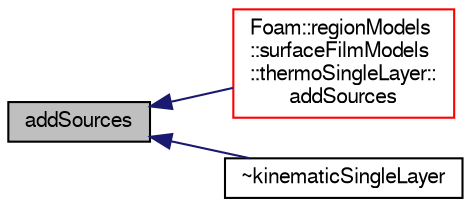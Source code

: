 digraph "addSources"
{
  bgcolor="transparent";
  edge [fontname="FreeSans",fontsize="10",labelfontname="FreeSans",labelfontsize="10"];
  node [fontname="FreeSans",fontsize="10",shape=record];
  rankdir="LR";
  Node3376 [label="addSources",height=0.2,width=0.4,color="black", fillcolor="grey75", style="filled", fontcolor="black"];
  Node3376 -> Node3377 [dir="back",color="midnightblue",fontsize="10",style="solid",fontname="FreeSans"];
  Node3377 [label="Foam::regionModels\l::surfaceFilmModels\l::thermoSingleLayer::\laddSources",height=0.2,width=0.4,color="red",URL="$a29182.html#a05aadf1ed9e88a8303984e5d0d7cbb21",tooltip="External hook to add sources to the film. "];
  Node3376 -> Node3379 [dir="back",color="midnightblue",fontsize="10",style="solid",fontname="FreeSans"];
  Node3379 [label="~kinematicSingleLayer",height=0.2,width=0.4,color="black",URL="$a29042.html#a83af30aed0533ffdd70512125a974e0d",tooltip="Destructor. "];
}
